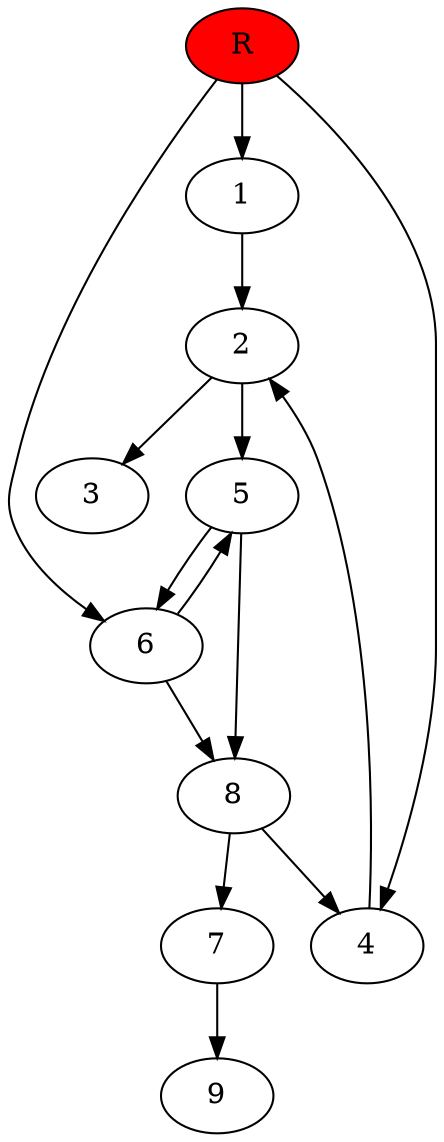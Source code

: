 digraph prb33699 {
	1
	2
	3
	4
	5
	6
	7
	8
	R [fillcolor="#ff0000" style=filled]
	1 -> 2
	2 -> 3
	2 -> 5
	4 -> 2
	5 -> 6
	5 -> 8
	6 -> 5
	6 -> 8
	7 -> 9
	8 -> 4
	8 -> 7
	R -> 1
	R -> 4
	R -> 6
}
